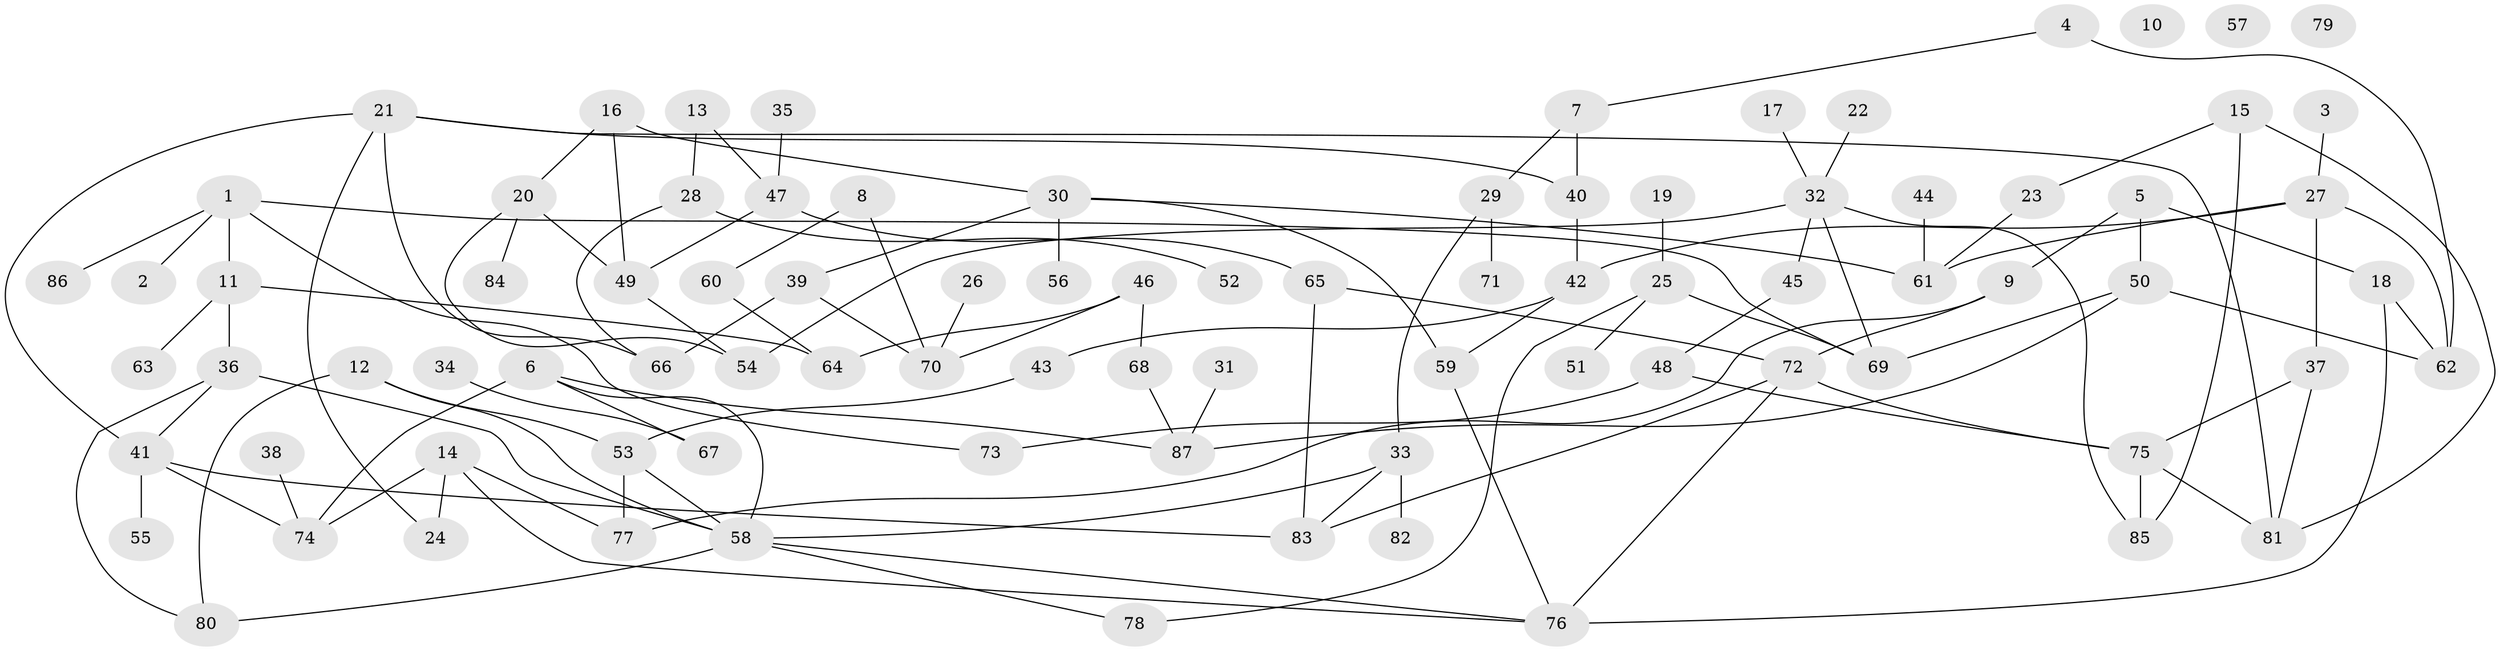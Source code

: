 // coarse degree distribution, {3: 0.20930232558139536, 4: 0.11627906976744186, 2: 0.13953488372093023, 6: 0.11627906976744186, 1: 0.20930232558139536, 0: 0.06976744186046512, 8: 0.046511627906976744, 5: 0.06976744186046512, 7: 0.023255813953488372}
// Generated by graph-tools (version 1.1) at 2025/16/03/04/25 18:16:32]
// undirected, 87 vertices, 122 edges
graph export_dot {
graph [start="1"]
  node [color=gray90,style=filled];
  1;
  2;
  3;
  4;
  5;
  6;
  7;
  8;
  9;
  10;
  11;
  12;
  13;
  14;
  15;
  16;
  17;
  18;
  19;
  20;
  21;
  22;
  23;
  24;
  25;
  26;
  27;
  28;
  29;
  30;
  31;
  32;
  33;
  34;
  35;
  36;
  37;
  38;
  39;
  40;
  41;
  42;
  43;
  44;
  45;
  46;
  47;
  48;
  49;
  50;
  51;
  52;
  53;
  54;
  55;
  56;
  57;
  58;
  59;
  60;
  61;
  62;
  63;
  64;
  65;
  66;
  67;
  68;
  69;
  70;
  71;
  72;
  73;
  74;
  75;
  76;
  77;
  78;
  79;
  80;
  81;
  82;
  83;
  84;
  85;
  86;
  87;
  1 -- 2;
  1 -- 11;
  1 -- 69;
  1 -- 73;
  1 -- 86;
  3 -- 27;
  4 -- 7;
  4 -- 62;
  5 -- 9;
  5 -- 18;
  5 -- 50;
  6 -- 58;
  6 -- 67;
  6 -- 74;
  6 -- 87;
  7 -- 29;
  7 -- 40;
  8 -- 60;
  8 -- 70;
  9 -- 72;
  9 -- 77;
  11 -- 36;
  11 -- 63;
  11 -- 64;
  12 -- 53;
  12 -- 58;
  12 -- 80;
  13 -- 28;
  13 -- 47;
  14 -- 24;
  14 -- 74;
  14 -- 76;
  14 -- 77;
  15 -- 23;
  15 -- 81;
  15 -- 85;
  16 -- 20;
  16 -- 30;
  16 -- 49;
  17 -- 32;
  18 -- 62;
  18 -- 76;
  19 -- 25;
  20 -- 49;
  20 -- 54;
  20 -- 84;
  21 -- 24;
  21 -- 40;
  21 -- 41;
  21 -- 66;
  21 -- 81;
  22 -- 32;
  23 -- 61;
  25 -- 51;
  25 -- 69;
  25 -- 78;
  26 -- 70;
  27 -- 37;
  27 -- 42;
  27 -- 61;
  27 -- 62;
  28 -- 52;
  28 -- 66;
  29 -- 33;
  29 -- 71;
  30 -- 39;
  30 -- 56;
  30 -- 59;
  30 -- 61;
  31 -- 87;
  32 -- 45;
  32 -- 54;
  32 -- 69;
  32 -- 85;
  33 -- 58;
  33 -- 82;
  33 -- 83;
  34 -- 67;
  35 -- 47;
  36 -- 41;
  36 -- 58;
  36 -- 80;
  37 -- 75;
  37 -- 81;
  38 -- 74;
  39 -- 66;
  39 -- 70;
  40 -- 42;
  41 -- 55;
  41 -- 74;
  41 -- 83;
  42 -- 43;
  42 -- 59;
  43 -- 53;
  44 -- 61;
  45 -- 48;
  46 -- 64;
  46 -- 68;
  46 -- 70;
  47 -- 49;
  47 -- 65;
  48 -- 73;
  48 -- 75;
  49 -- 54;
  50 -- 62;
  50 -- 69;
  50 -- 87;
  53 -- 58;
  53 -- 77;
  58 -- 76;
  58 -- 78;
  58 -- 80;
  59 -- 76;
  60 -- 64;
  65 -- 72;
  65 -- 83;
  68 -- 87;
  72 -- 75;
  72 -- 76;
  72 -- 83;
  75 -- 81;
  75 -- 85;
}
